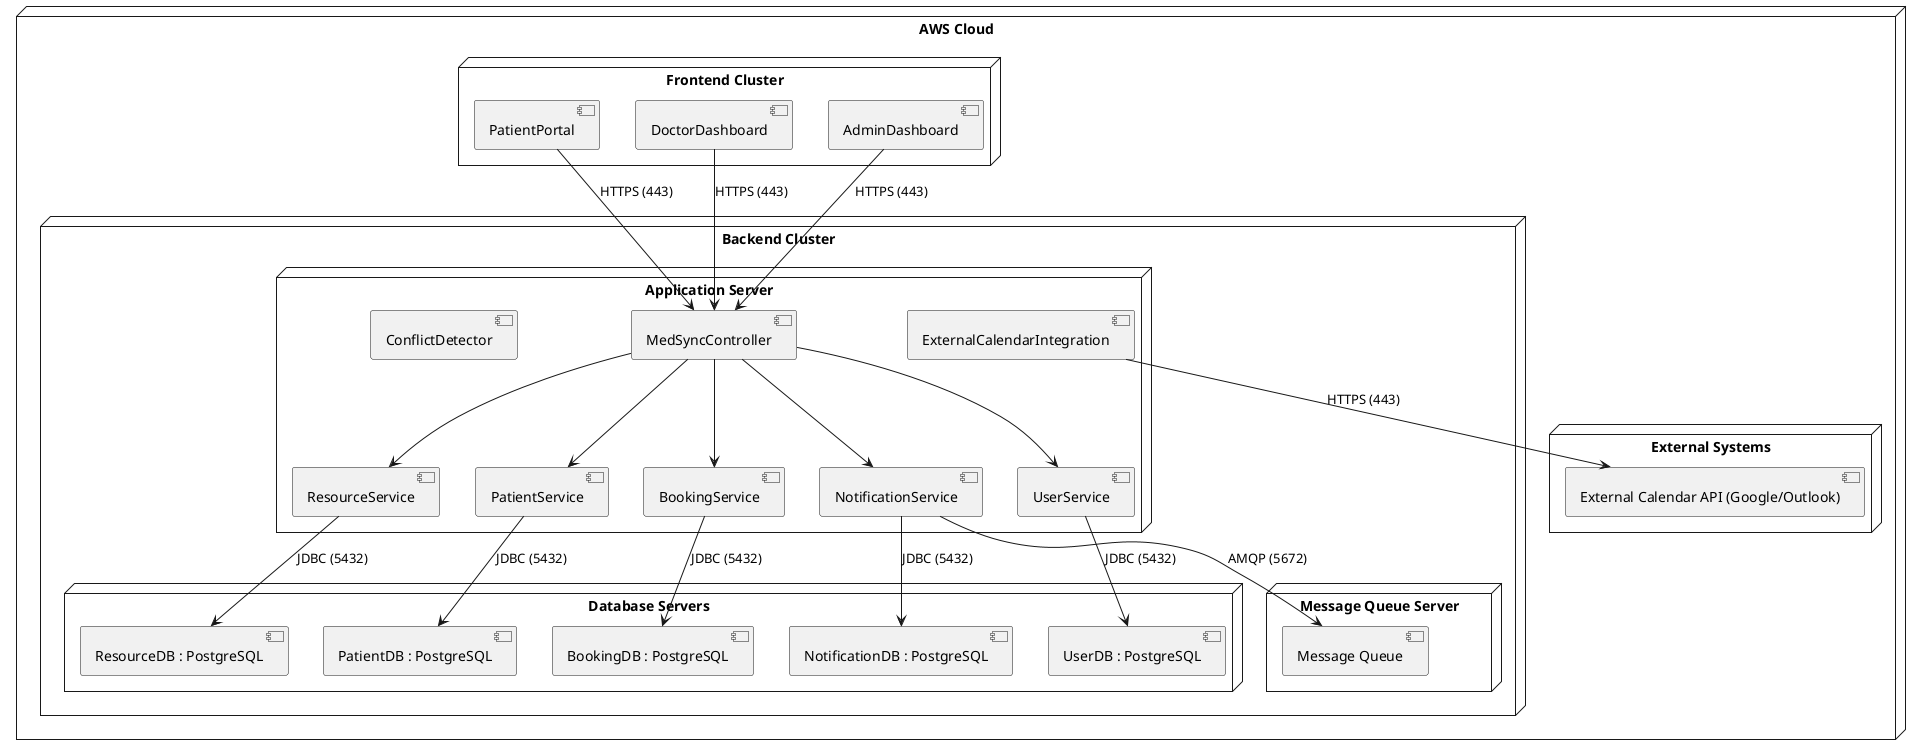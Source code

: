 @startuml MedSync Deployment Diagram

node "AWS Cloud" {
  
  node "Frontend Cluster" {
    [PatientPortal]
    [DoctorDashboard]
    [AdminDashboard]
  }

  node "Backend Cluster" {
    node "Application Server" {
      [MedSyncController]
      [PatientService]
      [BookingService]
      [NotificationService]
      [UserService]
      [ResourceService]
      [ExternalCalendarIntegration]
      [ConflictDetector]
    }

    node "Database Servers" {
      [PatientDB : PostgreSQL]
      [BookingDB : PostgreSQL]
      [NotificationDB : PostgreSQL]
      [UserDB : PostgreSQL]
      [ResourceDB : PostgreSQL]
    }

    node "Message Queue Server" {
      [Message Queue]
    }
  }

  node "External Systems" {
    [External Calendar API (Google/Outlook)]
  }
}

' Frontend communication
[PatientPortal] --> [MedSyncController] : HTTPS (443)
[DoctorDashboard] --> [MedSyncController] : HTTPS (443)
[AdminDashboard] --> [MedSyncController] : HTTPS (443)

' Controller to Services
[MedSyncController] --> [PatientService]
[MedSyncController] --> [BookingService]
[MedSyncController] --> [NotificationService]
[MedSyncController] --> [UserService]
[MedSyncController] --> [ResourceService]

' Services to their Databases
[PatientService] --> [PatientDB : PostgreSQL] : JDBC (5432)
[BookingService] --> [BookingDB : PostgreSQL] : JDBC (5432)
[NotificationService] --> [NotificationDB : PostgreSQL] : JDBC (5432)
[UserService] --> [UserDB : PostgreSQL] : JDBC (5432)
[ResourceService] --> [ResourceDB : PostgreSQL] : JDBC (5432)

' Other service interactions
[NotificationService] --> [Message Queue] : AMQP (5672)
[ExternalCalendarIntegration] --> [External Calendar API (Google/Outlook)] : HTTPS (443)

@enduml